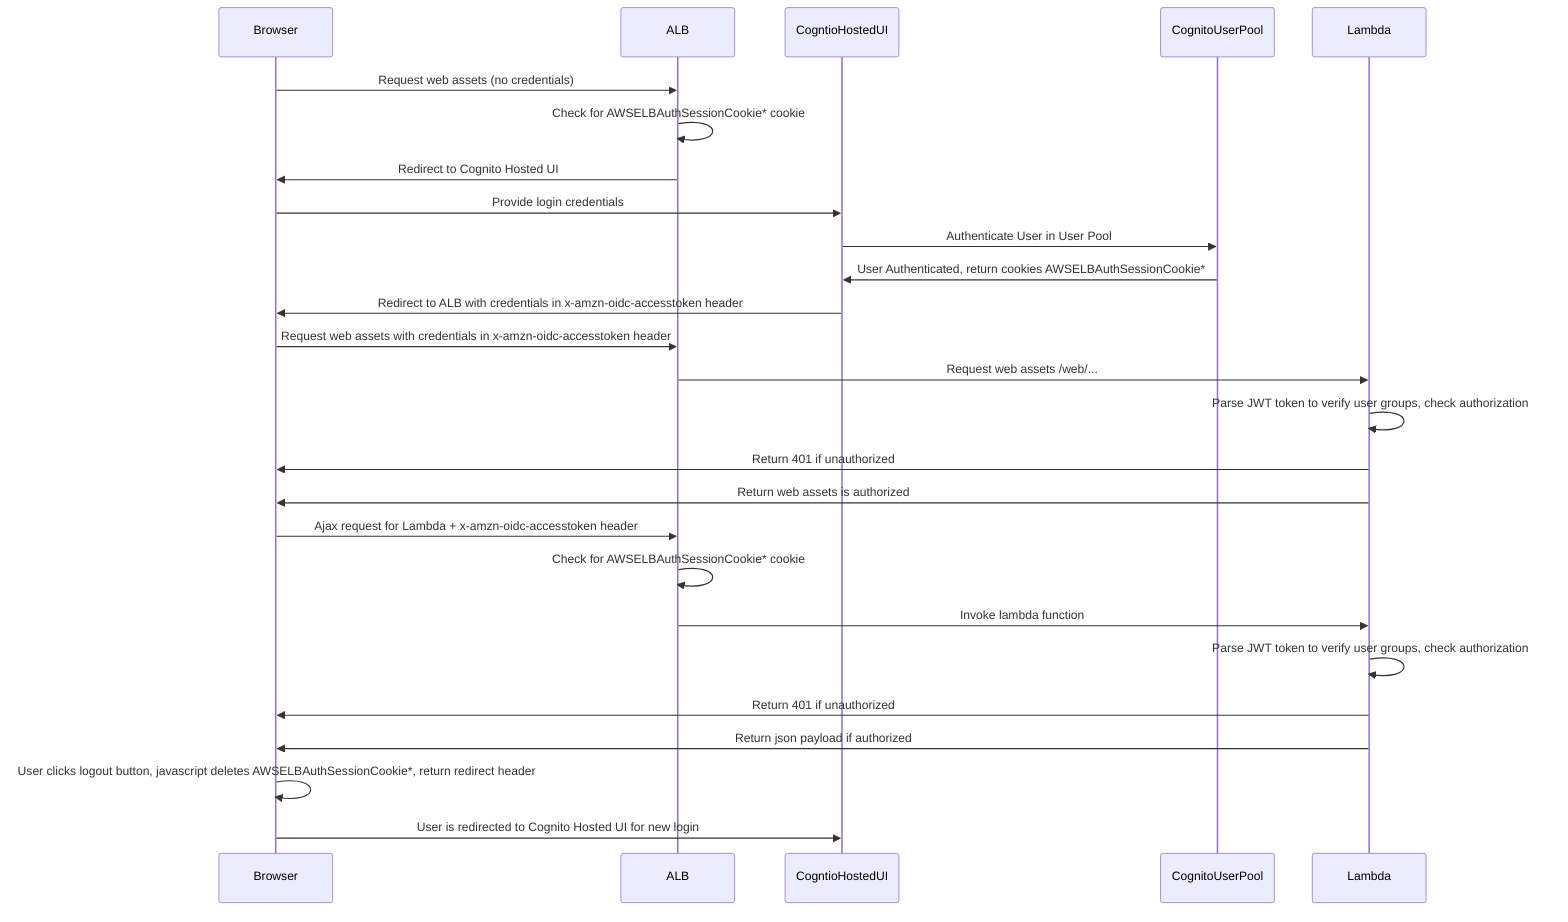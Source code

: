 sequenceDiagram
    Browser->>ALB: Request web assets (no credentials)
    ALB->>ALB: Check for AWSELBAuthSessionCookie* cookie
    ALB->>Browser: Redirect to Cognito Hosted UI
    Browser->>CogntioHostedUI: Provide login credentials
    CogntioHostedUI->>CognitoUserPool: Authenticate User in User Pool 
    CognitoUserPool->>CogntioHostedUI: User Authenticated, return cookies AWSELBAuthSessionCookie*
    CogntioHostedUI->>Browser: Redirect to ALB with credentials in x-amzn-oidc-accesstoken header
    Browser->>ALB: Request web assets with credentials in x-amzn-oidc-accesstoken header
    ALB->>Lambda: Request web assets /web/...
    Lambda->>Lambda: Parse JWT token to verify user groups, check authorization
    Lambda->>Browser: Return 401 if unauthorized
    Lambda->>Browser: Return web assets is authorized
    Browser->>ALB: Ajax request for Lambda + x-amzn-oidc-accesstoken header
    ALB->>ALB: Check for AWSELBAuthSessionCookie* cookie
    ALB->>Lambda: Invoke lambda function
    Lambda->>Lambda: Parse JWT token to verify user groups, check authorization
    Lambda->>Browser: Return 401 if unauthorized
    Lambda->>Browser: Return json payload if authorized
    Browser->>Browser: User clicks logout button, javascript deletes AWSELBAuthSessionCookie*, return redirect header
    Browser->>CogntioHostedUI: User is redirected to Cognito Hosted UI for new login